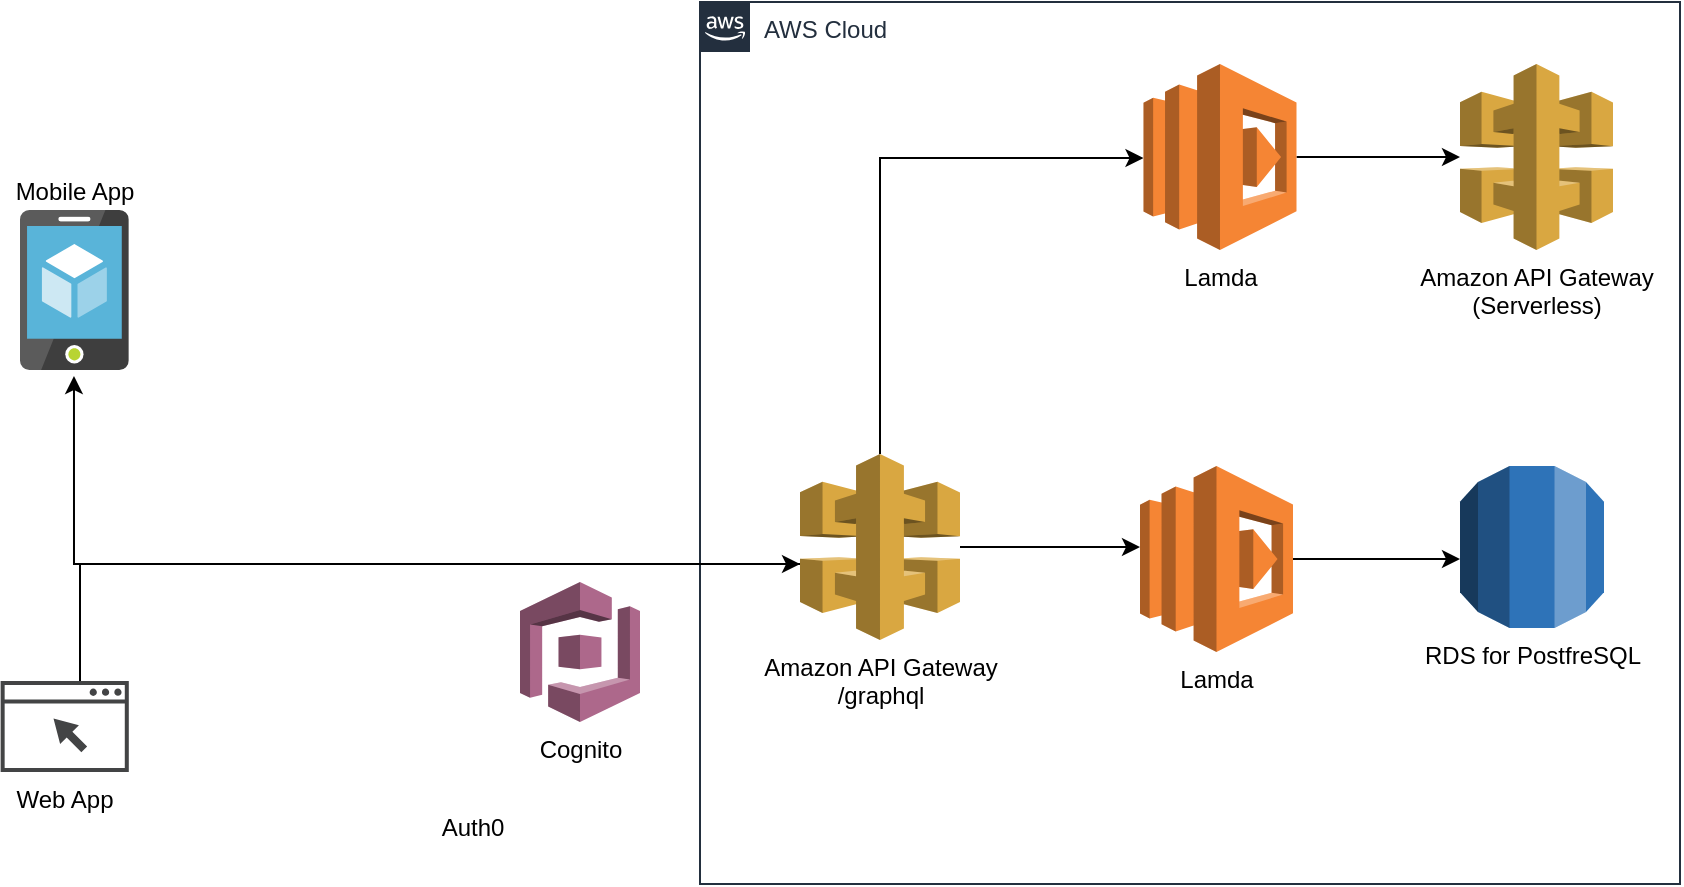 <mxfile version="15.3.7" type="github">
  <diagram id="Ht1M8jgEwFfnCIfOTk4-" name="Page-1">
    <mxGraphModel dx="1422" dy="794" grid="1" gridSize="10" guides="1" tooltips="1" connect="1" arrows="1" fold="1" page="1" pageScale="1" pageWidth="1169" pageHeight="827" math="0" shadow="0">
      <root>
        <mxCell id="0" />
        <mxCell id="1" parent="0" />
        <mxCell id="UEzPUAAOIrF-is8g5C7q-74" value="AWS Cloud" style="points=[[0,0],[0.25,0],[0.5,0],[0.75,0],[1,0],[1,0.25],[1,0.5],[1,0.75],[1,1],[0.75,1],[0.5,1],[0.25,1],[0,1],[0,0.75],[0,0.5],[0,0.25]];outlineConnect=0;gradientColor=none;html=1;whiteSpace=wrap;fontSize=12;fontStyle=0;shape=mxgraph.aws4.group;grIcon=mxgraph.aws4.group_aws_cloud_alt;strokeColor=#232F3E;fillColor=none;verticalAlign=top;align=left;spacingLeft=30;fontColor=#232F3E;dashed=0;labelBackgroundColor=#ffffff;" parent="1" vertex="1">
          <mxGeometry x="660" y="89" width="490" height="441" as="geometry" />
        </mxCell>
        <mxCell id="UEzPUAAOIrF-is8g5C7q-90" value="" style="edgeStyle=orthogonalEdgeStyle;rounded=0;orthogonalLoop=1;jettySize=auto;html=1;endArrow=open;endFill=0;strokeWidth=2;" parent="1" target="UEzPUAAOIrF-is8g5C7q-80" edge="1">
          <mxGeometry relative="1" as="geometry">
            <mxPoint x="448" y="349" as="sourcePoint" />
          </mxGeometry>
        </mxCell>
        <mxCell id="UEzPUAAOIrF-is8g5C7q-91" value="" style="edgeStyle=orthogonalEdgeStyle;rounded=0;orthogonalLoop=1;jettySize=auto;html=1;endArrow=open;endFill=0;strokeWidth=2;" parent="1" source="UEzPUAAOIrF-is8g5C7q-80" edge="1">
          <mxGeometry relative="1" as="geometry">
            <mxPoint x="600" y="349" as="targetPoint" />
          </mxGeometry>
        </mxCell>
        <mxCell id="UEzPUAAOIrF-is8g5C7q-92" value="" style="edgeStyle=orthogonalEdgeStyle;rounded=0;orthogonalLoop=1;jettySize=auto;html=1;endArrow=open;endFill=0;strokeWidth=2;" parent="1" target="UEzPUAAOIrF-is8g5C7q-82" edge="1">
          <mxGeometry relative="1" as="geometry">
            <mxPoint x="678" y="349" as="sourcePoint" />
          </mxGeometry>
        </mxCell>
        <mxCell id="YFsJSqenAHF_9eVJ0rGF-1" value="Amazon API Gateway&lt;br&gt;(Serverless)" style="outlineConnect=0;dashed=0;verticalLabelPosition=bottom;verticalAlign=top;align=center;html=1;shape=mxgraph.aws3.api_gateway;fillColor=#D9A741;gradientColor=none;" vertex="1" parent="1">
          <mxGeometry x="1040" y="120" width="76.5" height="93" as="geometry" />
        </mxCell>
        <mxCell id="YFsJSqenAHF_9eVJ0rGF-20" value="" style="edgeStyle=orthogonalEdgeStyle;rounded=0;orthogonalLoop=1;jettySize=auto;html=1;" edge="1" parent="1" source="YFsJSqenAHF_9eVJ0rGF-2" target="YFsJSqenAHF_9eVJ0rGF-3">
          <mxGeometry relative="1" as="geometry">
            <Array as="points">
              <mxPoint x="1020" y="368" />
              <mxPoint x="1020" y="368" />
            </Array>
          </mxGeometry>
        </mxCell>
        <mxCell id="YFsJSqenAHF_9eVJ0rGF-2" value="Lamda" style="outlineConnect=0;dashed=0;verticalLabelPosition=bottom;verticalAlign=top;align=center;html=1;shape=mxgraph.aws3.lambda;fillColor=#F58534;gradientColor=none;" vertex="1" parent="1">
          <mxGeometry x="880" y="321" width="76.5" height="93" as="geometry" />
        </mxCell>
        <mxCell id="YFsJSqenAHF_9eVJ0rGF-3" value="RDS for PostfreSQL" style="outlineConnect=0;dashed=0;verticalLabelPosition=bottom;verticalAlign=top;align=center;html=1;shape=mxgraph.aws3.rds;fillColor=#2E73B8;gradientColor=none;" vertex="1" parent="1">
          <mxGeometry x="1040" y="321" width="72" height="81" as="geometry" />
        </mxCell>
        <mxCell id="YFsJSqenAHF_9eVJ0rGF-4" value="Cognito" style="outlineConnect=0;dashed=0;verticalLabelPosition=bottom;verticalAlign=top;align=center;html=1;shape=mxgraph.aws3.cognito;fillColor=#AD688B;gradientColor=none;" vertex="1" parent="1">
          <mxGeometry x="570" y="379" width="60" height="70" as="geometry" />
        </mxCell>
        <mxCell id="YFsJSqenAHF_9eVJ0rGF-5" value="Auth0" style="shape=image;html=1;verticalAlign=top;verticalLabelPosition=bottom;labelBackgroundColor=#ffffff;imageAspect=0;aspect=fixed;image=https://cdn4.iconfinder.com/data/icons/logos-brands-5/24/auth0-128.png;imageBackground=none;" vertex="1" parent="1">
          <mxGeometry x="522" y="440" width="48" height="48" as="geometry" />
        </mxCell>
        <mxCell id="YFsJSqenAHF_9eVJ0rGF-7" value="Mobile App" style="sketch=0;aspect=fixed;html=1;points=[];align=center;image;fontSize=12;image=img/lib/mscae/App_Service_Mobile_App.svg;labelPosition=center;verticalLabelPosition=top;verticalAlign=bottom;" vertex="1" parent="1">
          <mxGeometry x="320" y="193" width="54.4" height="80" as="geometry" />
        </mxCell>
        <mxCell id="YFsJSqenAHF_9eVJ0rGF-24" value="" style="edgeStyle=orthogonalEdgeStyle;rounded=0;orthogonalLoop=1;jettySize=auto;html=1;" edge="1" parent="1" source="YFsJSqenAHF_9eVJ0rGF-8" target="YFsJSqenAHF_9eVJ0rGF-10">
          <mxGeometry relative="1" as="geometry">
            <mxPoint x="232.4" y="355.75" as="targetPoint" />
            <Array as="points">
              <mxPoint x="350" y="370" />
            </Array>
          </mxGeometry>
        </mxCell>
        <mxCell id="YFsJSqenAHF_9eVJ0rGF-8" value="Web App" style="sketch=0;pointerEvents=1;shadow=0;dashed=0;html=1;strokeColor=none;fillColor=#434445;aspect=fixed;labelPosition=center;verticalLabelPosition=bottom;verticalAlign=top;align=center;outlineConnect=0;shape=mxgraph.vvd.web_browser;" vertex="1" parent="1">
          <mxGeometry x="310.32" y="428.5" width="64.08" height="45.5" as="geometry" />
        </mxCell>
        <mxCell id="YFsJSqenAHF_9eVJ0rGF-14" value="" style="edgeStyle=orthogonalEdgeStyle;rounded=0;orthogonalLoop=1;jettySize=auto;html=1;" edge="1" parent="1" source="YFsJSqenAHF_9eVJ0rGF-10" target="YFsJSqenAHF_9eVJ0rGF-2">
          <mxGeometry relative="1" as="geometry">
            <Array as="points">
              <mxPoint x="840" y="362" />
              <mxPoint x="840" y="362" />
            </Array>
          </mxGeometry>
        </mxCell>
        <mxCell id="YFsJSqenAHF_9eVJ0rGF-17" style="edgeStyle=orthogonalEdgeStyle;rounded=0;orthogonalLoop=1;jettySize=auto;html=1;" edge="1" parent="1" source="YFsJSqenAHF_9eVJ0rGF-10" target="YFsJSqenAHF_9eVJ0rGF-11">
          <mxGeometry relative="1" as="geometry">
            <Array as="points">
              <mxPoint x="750" y="167" />
            </Array>
          </mxGeometry>
        </mxCell>
        <mxCell id="YFsJSqenAHF_9eVJ0rGF-22" value="" style="edgeStyle=orthogonalEdgeStyle;rounded=0;orthogonalLoop=1;jettySize=auto;html=1;entryX=0.496;entryY=1.038;entryDx=0;entryDy=0;entryPerimeter=0;" edge="1" parent="1" source="YFsJSqenAHF_9eVJ0rGF-10" target="YFsJSqenAHF_9eVJ0rGF-7">
          <mxGeometry relative="1" as="geometry">
            <mxPoint x="230" y="420" as="targetPoint" />
            <Array as="points">
              <mxPoint x="347" y="370" />
            </Array>
          </mxGeometry>
        </mxCell>
        <mxCell id="YFsJSqenAHF_9eVJ0rGF-10" value="Amazon API Gateway&lt;br&gt;/graphql" style="outlineConnect=0;dashed=0;verticalLabelPosition=bottom;verticalAlign=top;align=center;html=1;shape=mxgraph.aws3.api_gateway;fillColor=#D9A741;gradientColor=none;" vertex="1" parent="1">
          <mxGeometry x="710" y="315" width="80" height="93" as="geometry" />
        </mxCell>
        <mxCell id="YFsJSqenAHF_9eVJ0rGF-19" value="" style="edgeStyle=orthogonalEdgeStyle;rounded=0;orthogonalLoop=1;jettySize=auto;html=1;" edge="1" parent="1" source="YFsJSqenAHF_9eVJ0rGF-11" target="YFsJSqenAHF_9eVJ0rGF-1">
          <mxGeometry relative="1" as="geometry" />
        </mxCell>
        <mxCell id="YFsJSqenAHF_9eVJ0rGF-11" value="Lamda" style="outlineConnect=0;dashed=0;verticalLabelPosition=bottom;verticalAlign=top;align=center;html=1;shape=mxgraph.aws3.lambda;fillColor=#F58534;gradientColor=none;" vertex="1" parent="1">
          <mxGeometry x="881.75" y="120" width="76.5" height="93" as="geometry" />
        </mxCell>
        <mxCell id="YFsJSqenAHF_9eVJ0rGF-12" value="" style="shape=image;html=1;verticalAlign=top;verticalLabelPosition=bottom;labelBackgroundColor=#ffffff;imageAspect=0;aspect=fixed;image=https://cdn4.iconfinder.com/data/icons/logos-brands-5/24/graphql-128.png;imageBackground=default;" vertex="1" parent="1">
          <mxGeometry x="840" y="414" width="60" height="60" as="geometry" />
        </mxCell>
        <mxCell id="YFsJSqenAHF_9eVJ0rGF-13" value="" style="shape=image;html=1;verticalAlign=top;verticalLabelPosition=bottom;labelBackgroundColor=#ffffff;imageAspect=0;aspect=fixed;image=https://cdn4.iconfinder.com/data/icons/logos-brands-5/24/graphql-128.png;imageBackground=default;" vertex="1" parent="1">
          <mxGeometry x="840" y="213" width="60" height="60" as="geometry" />
        </mxCell>
      </root>
    </mxGraphModel>
  </diagram>
</mxfile>
